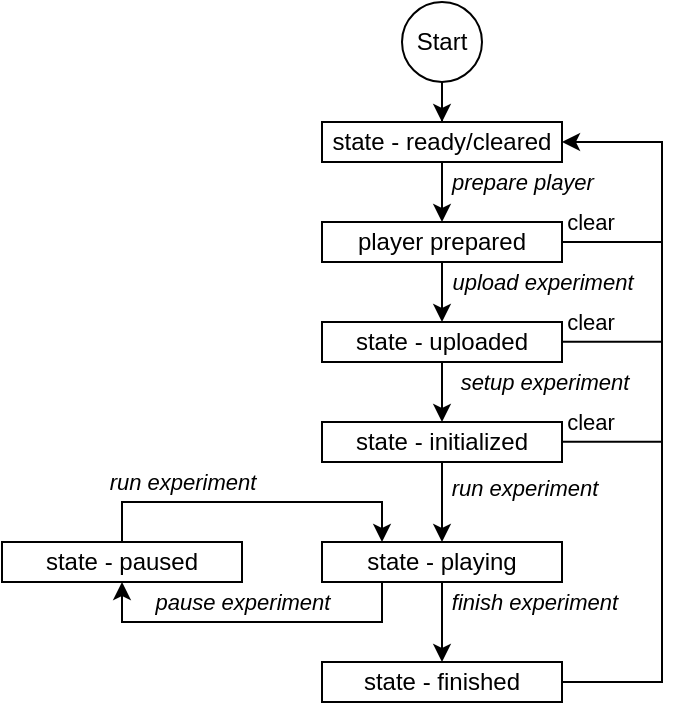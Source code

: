 <mxfile version="13.6.5" type="device"><diagram id="g-f0AGjcUwk30q5KrDZP" name="Page-1"><mxGraphModel dx="982" dy="550" grid="1" gridSize="10" guides="1" tooltips="1" connect="1" arrows="1" fold="1" page="1" pageScale="1" pageWidth="827" pageHeight="1169" math="0" shadow="0"><root><mxCell id="0"/><mxCell id="1" parent="0"/><mxCell id="GsHsmj6Zt4eWdzoHr1Fc-10" style="edgeStyle=orthogonalEdgeStyle;rounded=0;orthogonalLoop=1;jettySize=auto;html=1;entryX=0.5;entryY=0;entryDx=0;entryDy=0;" edge="1" parent="1" source="GsHsmj6Zt4eWdzoHr1Fc-7" target="GsHsmj6Zt4eWdzoHr1Fc-8"><mxGeometry relative="1" as="geometry"/></mxCell><mxCell id="GsHsmj6Zt4eWdzoHr1Fc-7" value="Start" style="ellipse;whiteSpace=wrap;html=1;aspect=fixed;" vertex="1" parent="1"><mxGeometry x="320" y="40" width="40" height="40" as="geometry"/></mxCell><mxCell id="GsHsmj6Zt4eWdzoHr1Fc-8" value="state - ready/cleared" style="rounded=0;whiteSpace=wrap;html=1;" vertex="1" parent="1"><mxGeometry x="280" y="100" width="120" height="20" as="geometry"/></mxCell><mxCell id="GsHsmj6Zt4eWdzoHr1Fc-11" value="" style="endArrow=classic;html=1;exitX=0.5;exitY=1;exitDx=0;exitDy=0;entryX=0.5;entryY=0;entryDx=0;entryDy=0;" edge="1" parent="1" source="GsHsmj6Zt4eWdzoHr1Fc-8" target="GsHsmj6Zt4eWdzoHr1Fc-14"><mxGeometry width="50" height="50" relative="1" as="geometry"><mxPoint x="470" y="240" as="sourcePoint"/><mxPoint x="340" y="160" as="targetPoint"/></mxGeometry></mxCell><mxCell id="GsHsmj6Zt4eWdzoHr1Fc-12" value="prepare player" style="edgeLabel;html=1;align=center;verticalAlign=middle;resizable=0;points=[];fontStyle=2" vertex="1" connectable="0" parent="GsHsmj6Zt4eWdzoHr1Fc-11"><mxGeometry x="-0.262" y="2" relative="1" as="geometry"><mxPoint x="38" y="-0.95" as="offset"/></mxGeometry></mxCell><mxCell id="GsHsmj6Zt4eWdzoHr1Fc-24" style="edgeStyle=orthogonalEdgeStyle;rounded=0;orthogonalLoop=1;jettySize=auto;html=1;entryX=0.5;entryY=0;entryDx=0;entryDy=0;" edge="1" parent="1" source="GsHsmj6Zt4eWdzoHr1Fc-14" target="GsHsmj6Zt4eWdzoHr1Fc-17"><mxGeometry relative="1" as="geometry"/></mxCell><mxCell id="GsHsmj6Zt4eWdzoHr1Fc-26" value="upload experiment" style="edgeLabel;html=1;align=center;verticalAlign=middle;resizable=0;points=[];fontStyle=2" vertex="1" connectable="0" parent="GsHsmj6Zt4eWdzoHr1Fc-24"><mxGeometry x="0.2" y="5" relative="1" as="geometry"><mxPoint x="45" y="-0.1" as="offset"/></mxGeometry></mxCell><mxCell id="GsHsmj6Zt4eWdzoHr1Fc-14" value="player prepared" style="rounded=0;whiteSpace=wrap;html=1;" vertex="1" parent="1"><mxGeometry x="280" y="150" width="120" height="20" as="geometry"/></mxCell><mxCell id="GsHsmj6Zt4eWdzoHr1Fc-20" value="" style="edgeStyle=orthogonalEdgeStyle;rounded=0;orthogonalLoop=1;jettySize=auto;html=1;" edge="1" parent="1" source="GsHsmj6Zt4eWdzoHr1Fc-17" target="GsHsmj6Zt4eWdzoHr1Fc-19"><mxGeometry relative="1" as="geometry"/></mxCell><mxCell id="GsHsmj6Zt4eWdzoHr1Fc-21" value="setup experiment" style="edgeLabel;html=1;align=center;verticalAlign=middle;resizable=0;points=[];fontStyle=2" vertex="1" connectable="0" parent="GsHsmj6Zt4eWdzoHr1Fc-20"><mxGeometry x="-0.206" y="-2" relative="1" as="geometry"><mxPoint x="49" y="-10" as="offset"/></mxGeometry></mxCell><mxCell id="GsHsmj6Zt4eWdzoHr1Fc-17" value="state - uploaded" style="rounded=0;whiteSpace=wrap;html=1;" vertex="1" parent="1"><mxGeometry x="280" y="200" width="120" height="20" as="geometry"/></mxCell><mxCell id="GsHsmj6Zt4eWdzoHr1Fc-30" style="edgeStyle=orthogonalEdgeStyle;rounded=0;orthogonalLoop=1;jettySize=auto;html=1;entryX=0.5;entryY=0;entryDx=0;entryDy=0;" edge="1" parent="1" source="GsHsmj6Zt4eWdzoHr1Fc-19" target="GsHsmj6Zt4eWdzoHr1Fc-29"><mxGeometry relative="1" as="geometry"/></mxCell><mxCell id="GsHsmj6Zt4eWdzoHr1Fc-31" value="run experiment" style="edgeLabel;html=1;align=center;verticalAlign=middle;resizable=0;points=[];fontStyle=2" vertex="1" connectable="0" parent="GsHsmj6Zt4eWdzoHr1Fc-30"><mxGeometry x="-0.38" y="1" relative="1" as="geometry"><mxPoint x="40" as="offset"/></mxGeometry></mxCell><mxCell id="GsHsmj6Zt4eWdzoHr1Fc-19" value="state - initialized" style="whiteSpace=wrap;html=1;rounded=0;" vertex="1" parent="1"><mxGeometry x="280" y="250" width="120" height="20" as="geometry"/></mxCell><mxCell id="GsHsmj6Zt4eWdzoHr1Fc-33" style="edgeStyle=orthogonalEdgeStyle;rounded=0;orthogonalLoop=1;jettySize=auto;html=1;entryX=0.5;entryY=1;entryDx=0;entryDy=0;" edge="1" parent="1" source="GsHsmj6Zt4eWdzoHr1Fc-29" target="GsHsmj6Zt4eWdzoHr1Fc-32"><mxGeometry relative="1" as="geometry"><Array as="points"><mxPoint x="310" y="350"/><mxPoint x="180" y="350"/></Array></mxGeometry></mxCell><mxCell id="GsHsmj6Zt4eWdzoHr1Fc-34" value="pause experiment" style="edgeLabel;html=1;align=center;verticalAlign=middle;resizable=0;points=[];fontStyle=2" vertex="1" connectable="0" parent="GsHsmj6Zt4eWdzoHr1Fc-33"><mxGeometry x="0.182" relative="1" as="geometry"><mxPoint x="10.58" y="-10" as="offset"/></mxGeometry></mxCell><mxCell id="GsHsmj6Zt4eWdzoHr1Fc-38" style="edgeStyle=orthogonalEdgeStyle;rounded=0;orthogonalLoop=1;jettySize=auto;html=1;entryX=0.5;entryY=0;entryDx=0;entryDy=0;" edge="1" parent="1" source="GsHsmj6Zt4eWdzoHr1Fc-29" target="GsHsmj6Zt4eWdzoHr1Fc-37"><mxGeometry relative="1" as="geometry"/></mxCell><mxCell id="GsHsmj6Zt4eWdzoHr1Fc-39" value="finish experiment" style="edgeLabel;html=1;align=center;verticalAlign=middle;resizable=0;points=[];fontStyle=2" vertex="1" connectable="0" parent="GsHsmj6Zt4eWdzoHr1Fc-38"><mxGeometry x="-0.671" y="1" relative="1" as="geometry"><mxPoint x="45" y="3.4" as="offset"/></mxGeometry></mxCell><mxCell id="GsHsmj6Zt4eWdzoHr1Fc-29" value="state - playing" style="whiteSpace=wrap;html=1;rounded=0;" vertex="1" parent="1"><mxGeometry x="280" y="310" width="120" height="20" as="geometry"/></mxCell><mxCell id="GsHsmj6Zt4eWdzoHr1Fc-35" style="edgeStyle=orthogonalEdgeStyle;rounded=0;orthogonalLoop=1;jettySize=auto;html=1;" edge="1" parent="1" source="GsHsmj6Zt4eWdzoHr1Fc-32"><mxGeometry relative="1" as="geometry"><mxPoint x="310" y="310" as="targetPoint"/><Array as="points"><mxPoint x="180" y="290"/><mxPoint x="310" y="290"/><mxPoint x="310" y="310"/></Array></mxGeometry></mxCell><mxCell id="GsHsmj6Zt4eWdzoHr1Fc-36" value="run experiment" style="edgeLabel;html=1;align=center;verticalAlign=middle;resizable=0;points=[];fontStyle=2" vertex="1" connectable="0" parent="GsHsmj6Zt4eWdzoHr1Fc-35"><mxGeometry x="-0.417" y="-1" relative="1" as="geometry"><mxPoint y="-11" as="offset"/></mxGeometry></mxCell><mxCell id="GsHsmj6Zt4eWdzoHr1Fc-32" value="state - paused" style="whiteSpace=wrap;html=1;rounded=0;" vertex="1" parent="1"><mxGeometry x="120" y="310" width="120" height="20" as="geometry"/></mxCell><mxCell id="GsHsmj6Zt4eWdzoHr1Fc-42" style="edgeStyle=orthogonalEdgeStyle;rounded=0;orthogonalLoop=1;jettySize=auto;html=1;entryX=1;entryY=0.5;entryDx=0;entryDy=0;" edge="1" parent="1" source="GsHsmj6Zt4eWdzoHr1Fc-37" target="GsHsmj6Zt4eWdzoHr1Fc-8"><mxGeometry relative="1" as="geometry"><mxPoint x="450" y="260" as="targetPoint"/><Array as="points"><mxPoint x="450" y="380"/><mxPoint x="450" y="110"/></Array></mxGeometry></mxCell><mxCell id="GsHsmj6Zt4eWdzoHr1Fc-37" value="state - finished" style="whiteSpace=wrap;html=1;rounded=0;" vertex="1" parent="1"><mxGeometry x="280" y="370" width="120" height="20" as="geometry"/></mxCell><mxCell id="GsHsmj6Zt4eWdzoHr1Fc-45" value="" style="endArrow=none;html=1;exitX=1;exitY=0.5;exitDx=0;exitDy=0;" edge="1" parent="1" source="GsHsmj6Zt4eWdzoHr1Fc-14"><mxGeometry width="50" height="50" relative="1" as="geometry"><mxPoint x="420" y="270" as="sourcePoint"/><mxPoint x="450" y="160" as="targetPoint"/></mxGeometry></mxCell><mxCell id="GsHsmj6Zt4eWdzoHr1Fc-48" value="clear" style="edgeLabel;html=1;align=center;verticalAlign=middle;resizable=0;points=[];" vertex="1" connectable="0" parent="GsHsmj6Zt4eWdzoHr1Fc-45"><mxGeometry x="-0.32" relative="1" as="geometry"><mxPoint x="-3" y="-10" as="offset"/></mxGeometry></mxCell><mxCell id="GsHsmj6Zt4eWdzoHr1Fc-49" value="clear" style="edgeLabel;html=1;align=center;verticalAlign=middle;resizable=0;points=[];" vertex="1" connectable="0" parent="GsHsmj6Zt4eWdzoHr1Fc-45"><mxGeometry x="-0.32" relative="1" as="geometry"><mxPoint x="-3" y="40" as="offset"/></mxGeometry></mxCell><mxCell id="GsHsmj6Zt4eWdzoHr1Fc-51" value="clear" style="edgeLabel;html=1;align=center;verticalAlign=middle;resizable=0;points=[];" vertex="1" connectable="0" parent="GsHsmj6Zt4eWdzoHr1Fc-45"><mxGeometry x="-0.32" relative="1" as="geometry"><mxPoint x="-3" y="90" as="offset"/></mxGeometry></mxCell><mxCell id="GsHsmj6Zt4eWdzoHr1Fc-46" value="" style="endArrow=none;html=1;exitX=1;exitY=0.5;exitDx=0;exitDy=0;" edge="1" parent="1"><mxGeometry width="50" height="50" relative="1" as="geometry"><mxPoint x="400" y="209.83" as="sourcePoint"/><mxPoint x="450" y="209.83" as="targetPoint"/></mxGeometry></mxCell><mxCell id="GsHsmj6Zt4eWdzoHr1Fc-52" value="" style="endArrow=none;html=1;exitX=1;exitY=0.5;exitDx=0;exitDy=0;" edge="1" parent="1"><mxGeometry width="50" height="50" relative="1" as="geometry"><mxPoint x="400" y="259.83" as="sourcePoint"/><mxPoint x="450" y="259.83" as="targetPoint"/></mxGeometry></mxCell></root></mxGraphModel></diagram></mxfile>